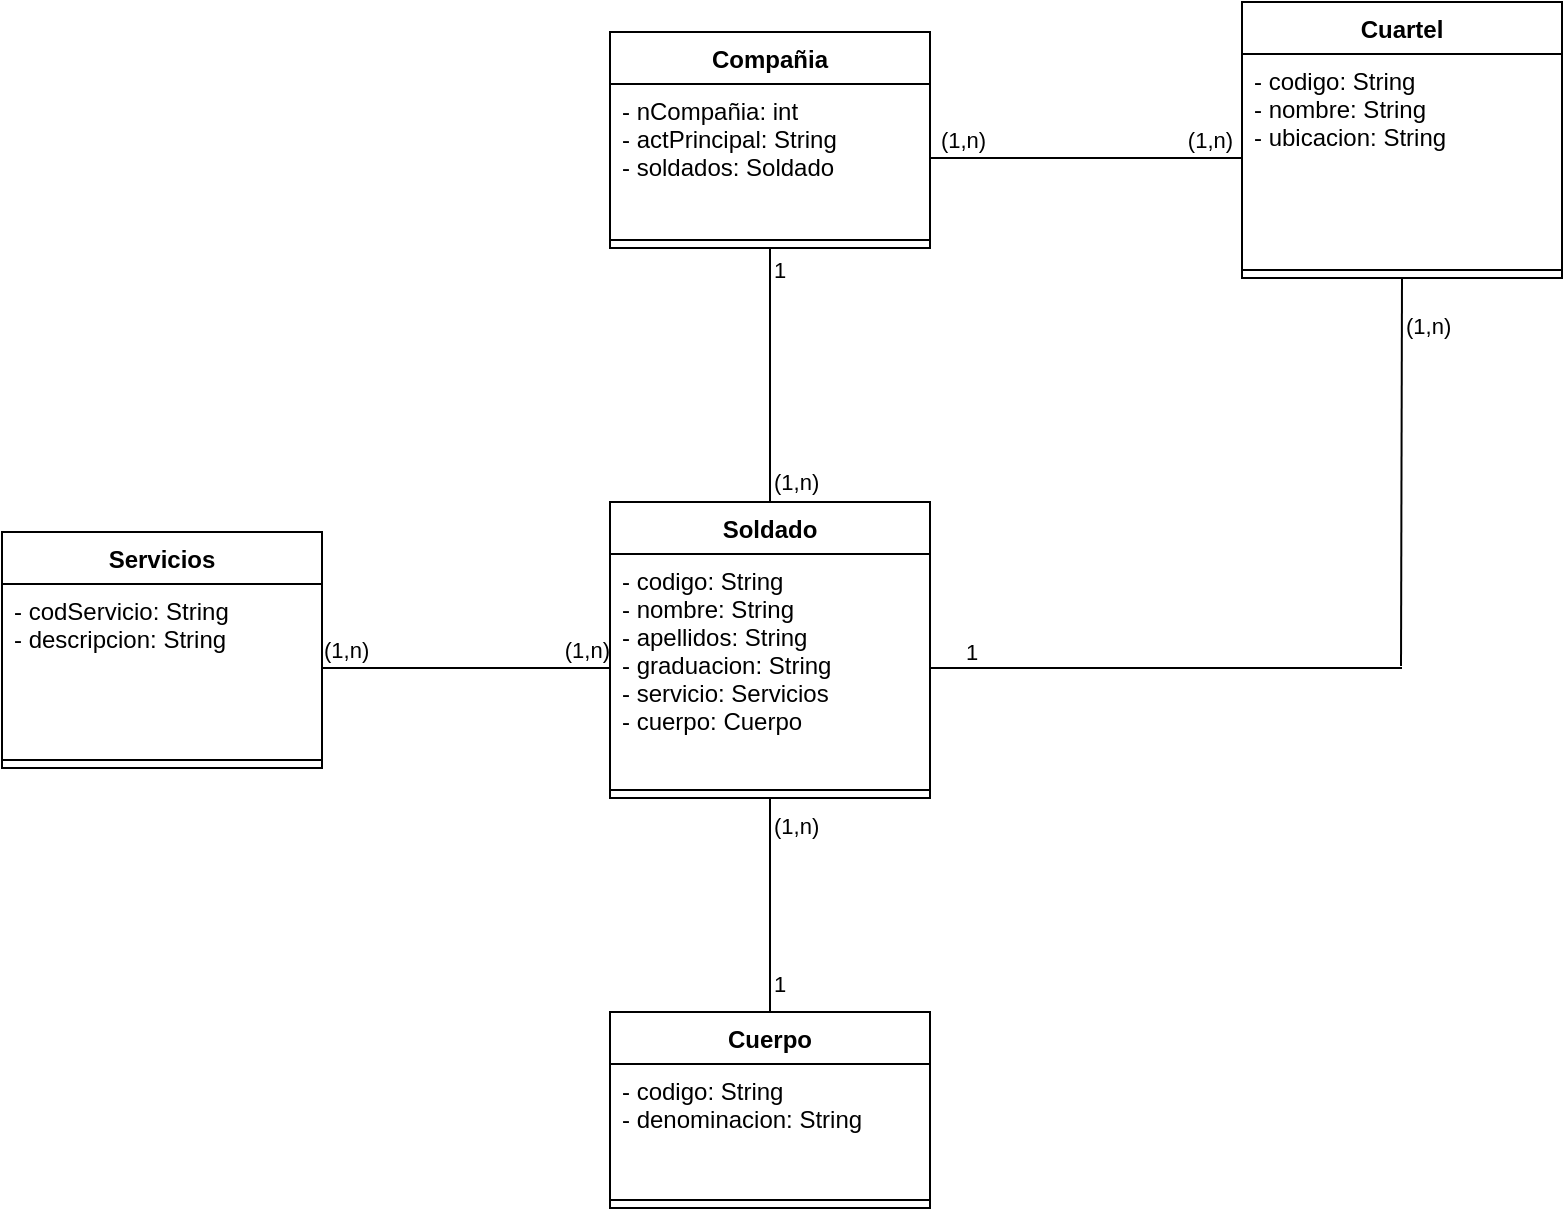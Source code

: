 <mxfile version="16.4.7" type="github">
  <diagram id="gCSxV0KMiEMK3KVp9jOh" name="Page-1">
    <mxGraphModel dx="1422" dy="771" grid="1" gridSize="10" guides="1" tooltips="1" connect="1" arrows="1" fold="1" page="1" pageScale="1" pageWidth="827" pageHeight="1169" math="0" shadow="0">
      <root>
        <mxCell id="0" />
        <mxCell id="1" parent="0" />
        <mxCell id="Zk6hr4jrdhY10H1WWIXN-1" value="Soldado" style="swimlane;fontStyle=1;align=center;verticalAlign=top;childLayout=stackLayout;horizontal=1;startSize=26;horizontalStack=0;resizeParent=1;resizeParentMax=0;resizeLast=0;collapsible=1;marginBottom=0;" vertex="1" parent="1">
          <mxGeometry x="334" y="475" width="160" height="148" as="geometry" />
        </mxCell>
        <mxCell id="Zk6hr4jrdhY10H1WWIXN-2" value="- codigo: String&#xa;- nombre: String&#xa;- apellidos: String&#xa;- graduacion: String&#xa;- servicio: Servicios&#xa;- cuerpo: Cuerpo&#xa;&#xa;&#xa;" style="text;strokeColor=none;fillColor=none;align=left;verticalAlign=top;spacingLeft=4;spacingRight=4;overflow=hidden;rotatable=0;points=[[0,0.5],[1,0.5]];portConstraint=eastwest;" vertex="1" parent="Zk6hr4jrdhY10H1WWIXN-1">
          <mxGeometry y="26" width="160" height="114" as="geometry" />
        </mxCell>
        <mxCell id="Zk6hr4jrdhY10H1WWIXN-3" value="" style="line;strokeWidth=1;fillColor=none;align=left;verticalAlign=middle;spacingTop=-1;spacingLeft=3;spacingRight=3;rotatable=0;labelPosition=right;points=[];portConstraint=eastwest;" vertex="1" parent="Zk6hr4jrdhY10H1WWIXN-1">
          <mxGeometry y="140" width="160" height="8" as="geometry" />
        </mxCell>
        <mxCell id="Zk6hr4jrdhY10H1WWIXN-5" value="Cuartel" style="swimlane;fontStyle=1;align=center;verticalAlign=top;childLayout=stackLayout;horizontal=1;startSize=26;horizontalStack=0;resizeParent=1;resizeParentMax=0;resizeLast=0;collapsible=1;marginBottom=0;" vertex="1" parent="1">
          <mxGeometry x="650" y="225" width="160" height="138" as="geometry" />
        </mxCell>
        <mxCell id="Zk6hr4jrdhY10H1WWIXN-6" value="- codigo: String&#xa;- nombre: String&#xa;- ubicacion: String&#xa;" style="text;strokeColor=none;fillColor=none;align=left;verticalAlign=top;spacingLeft=4;spacingRight=4;overflow=hidden;rotatable=0;points=[[0,0.5],[1,0.5]];portConstraint=eastwest;" vertex="1" parent="Zk6hr4jrdhY10H1WWIXN-5">
          <mxGeometry y="26" width="160" height="104" as="geometry" />
        </mxCell>
        <mxCell id="Zk6hr4jrdhY10H1WWIXN-7" value="" style="line;strokeWidth=1;fillColor=none;align=left;verticalAlign=middle;spacingTop=-1;spacingLeft=3;spacingRight=3;rotatable=0;labelPosition=right;points=[];portConstraint=eastwest;" vertex="1" parent="Zk6hr4jrdhY10H1WWIXN-5">
          <mxGeometry y="130" width="160" height="8" as="geometry" />
        </mxCell>
        <mxCell id="Zk6hr4jrdhY10H1WWIXN-9" value="Cuerpo" style="swimlane;fontStyle=1;align=center;verticalAlign=top;childLayout=stackLayout;horizontal=1;startSize=26;horizontalStack=0;resizeParent=1;resizeParentMax=0;resizeLast=0;collapsible=1;marginBottom=0;" vertex="1" parent="1">
          <mxGeometry x="334" y="730" width="160" height="98" as="geometry" />
        </mxCell>
        <mxCell id="Zk6hr4jrdhY10H1WWIXN-10" value="- codigo: String&#xa;- denominacion: String&#xa;&#xa;&#xa;" style="text;strokeColor=none;fillColor=none;align=left;verticalAlign=top;spacingLeft=4;spacingRight=4;overflow=hidden;rotatable=0;points=[[0,0.5],[1,0.5]];portConstraint=eastwest;" vertex="1" parent="Zk6hr4jrdhY10H1WWIXN-9">
          <mxGeometry y="26" width="160" height="64" as="geometry" />
        </mxCell>
        <mxCell id="Zk6hr4jrdhY10H1WWIXN-11" value="" style="line;strokeWidth=1;fillColor=none;align=left;verticalAlign=middle;spacingTop=-1;spacingLeft=3;spacingRight=3;rotatable=0;labelPosition=right;points=[];portConstraint=eastwest;" vertex="1" parent="Zk6hr4jrdhY10H1WWIXN-9">
          <mxGeometry y="90" width="160" height="8" as="geometry" />
        </mxCell>
        <mxCell id="Zk6hr4jrdhY10H1WWIXN-13" value="Compañia" style="swimlane;fontStyle=1;align=center;verticalAlign=top;childLayout=stackLayout;horizontal=1;startSize=26;horizontalStack=0;resizeParent=1;resizeParentMax=0;resizeLast=0;collapsible=1;marginBottom=0;" vertex="1" parent="1">
          <mxGeometry x="334" y="240" width="160" height="108" as="geometry" />
        </mxCell>
        <mxCell id="Zk6hr4jrdhY10H1WWIXN-14" value="- nCompañia: int&#xa;- actPrincipal: String&#xa;- soldados: Soldado &#xa;" style="text;strokeColor=none;fillColor=none;align=left;verticalAlign=top;spacingLeft=4;spacingRight=4;overflow=hidden;rotatable=0;points=[[0,0.5],[1,0.5]];portConstraint=eastwest;" vertex="1" parent="Zk6hr4jrdhY10H1WWIXN-13">
          <mxGeometry y="26" width="160" height="74" as="geometry" />
        </mxCell>
        <mxCell id="Zk6hr4jrdhY10H1WWIXN-15" value="" style="line;strokeWidth=1;fillColor=none;align=left;verticalAlign=middle;spacingTop=-1;spacingLeft=3;spacingRight=3;rotatable=0;labelPosition=right;points=[];portConstraint=eastwest;" vertex="1" parent="Zk6hr4jrdhY10H1WWIXN-13">
          <mxGeometry y="100" width="160" height="8" as="geometry" />
        </mxCell>
        <mxCell id="Zk6hr4jrdhY10H1WWIXN-17" value="Servicios" style="swimlane;fontStyle=1;align=center;verticalAlign=top;childLayout=stackLayout;horizontal=1;startSize=26;horizontalStack=0;resizeParent=1;resizeParentMax=0;resizeLast=0;collapsible=1;marginBottom=0;" vertex="1" parent="1">
          <mxGeometry x="30" y="490" width="160" height="118" as="geometry" />
        </mxCell>
        <mxCell id="Zk6hr4jrdhY10H1WWIXN-18" value="- codServicio: String&#xa;- descripcion: String&#xa;" style="text;strokeColor=none;fillColor=none;align=left;verticalAlign=top;spacingLeft=4;spacingRight=4;overflow=hidden;rotatable=0;points=[[0,0.5],[1,0.5]];portConstraint=eastwest;" vertex="1" parent="Zk6hr4jrdhY10H1WWIXN-17">
          <mxGeometry y="26" width="160" height="84" as="geometry" />
        </mxCell>
        <mxCell id="Zk6hr4jrdhY10H1WWIXN-19" value="" style="line;strokeWidth=1;fillColor=none;align=left;verticalAlign=middle;spacingTop=-1;spacingLeft=3;spacingRight=3;rotatable=0;labelPosition=right;points=[];portConstraint=eastwest;" vertex="1" parent="Zk6hr4jrdhY10H1WWIXN-17">
          <mxGeometry y="110" width="160" height="8" as="geometry" />
        </mxCell>
        <mxCell id="Zk6hr4jrdhY10H1WWIXN-21" value="&lt;div&gt;1&lt;br&gt;&lt;/div&gt;&lt;div&gt;&lt;br&gt;&lt;/div&gt;&lt;div&gt;&lt;br&gt;&lt;/div&gt;&lt;div&gt;&lt;br&gt;&lt;/div&gt;&lt;div&gt;&lt;br&gt;&lt;/div&gt;&lt;div&gt;&lt;br&gt;&lt;/div&gt;&lt;div&gt;&lt;br&gt;&lt;/div&gt;&lt;div&gt;&lt;br&gt;&lt;/div&gt;&lt;div&gt;(1,n)&lt;/div&gt;" style="endArrow=none;html=1;rounded=0;entryX=0.5;entryY=1;entryDx=0;entryDy=0;exitX=0.5;exitY=0;exitDx=0;exitDy=0;labelBackgroundColor=none;labelPosition=right;verticalLabelPosition=middle;align=left;verticalAlign=middle;" edge="1" parent="1" source="Zk6hr4jrdhY10H1WWIXN-1" target="Zk6hr4jrdhY10H1WWIXN-13">
          <mxGeometry width="50" height="50" relative="1" as="geometry">
            <mxPoint x="420" y="480" as="sourcePoint" />
            <mxPoint x="470" y="430" as="targetPoint" />
          </mxGeometry>
        </mxCell>
        <mxCell id="Zk6hr4jrdhY10H1WWIXN-22" value="(1,n)&amp;nbsp;&amp;nbsp;&amp;nbsp;&amp;nbsp;&amp;nbsp;&amp;nbsp;&amp;nbsp;&amp;nbsp;&amp;nbsp;&amp;nbsp;&amp;nbsp;&amp;nbsp;&amp;nbsp;&amp;nbsp;&amp;nbsp;&amp;nbsp;&amp;nbsp;&amp;nbsp;&amp;nbsp;&amp;nbsp;&amp;nbsp;&amp;nbsp;&amp;nbsp;&amp;nbsp;&amp;nbsp;&amp;nbsp;&amp;nbsp;&amp;nbsp;&amp;nbsp;&amp;nbsp;&amp;nbsp;&amp;nbsp; (1,n)" style="endArrow=none;html=1;rounded=0;entryX=0;entryY=0.5;entryDx=0;entryDy=0;exitX=1;exitY=0.5;exitDx=0;exitDy=0;labelBackgroundColor=none;labelPosition=center;verticalLabelPosition=top;align=center;verticalAlign=bottom;" edge="1" parent="1" source="Zk6hr4jrdhY10H1WWIXN-14" target="Zk6hr4jrdhY10H1WWIXN-6">
          <mxGeometry width="50" height="50" relative="1" as="geometry">
            <mxPoint x="424" y="485" as="sourcePoint" />
            <mxPoint x="424" y="358" as="targetPoint" />
          </mxGeometry>
        </mxCell>
        <mxCell id="Zk6hr4jrdhY10H1WWIXN-23" value="(1,n)&amp;nbsp;&amp;nbsp;&amp;nbsp;&amp;nbsp;&amp;nbsp;&amp;nbsp;&amp;nbsp;&amp;nbsp;&amp;nbsp;&amp;nbsp;&amp;nbsp;&amp;nbsp;&amp;nbsp;&amp;nbsp;&amp;nbsp;&amp;nbsp;&amp;nbsp;&amp;nbsp;&amp;nbsp;&amp;nbsp;&amp;nbsp;&amp;nbsp;&amp;nbsp;&amp;nbsp;&amp;nbsp;&amp;nbsp;&amp;nbsp;&amp;nbsp;&amp;nbsp;&amp;nbsp;&amp;nbsp; (1,n)" style="endArrow=none;html=1;rounded=0;entryX=0;entryY=0.5;entryDx=0;entryDy=0;exitX=1;exitY=0.5;exitDx=0;exitDy=0;labelBackgroundColor=none;labelPosition=center;verticalLabelPosition=top;align=center;verticalAlign=bottom;" edge="1" parent="1" source="Zk6hr4jrdhY10H1WWIXN-18" target="Zk6hr4jrdhY10H1WWIXN-2">
          <mxGeometry width="50" height="50" relative="1" as="geometry">
            <mxPoint x="504" y="313" as="sourcePoint" />
            <mxPoint x="660" y="313" as="targetPoint" />
          </mxGeometry>
        </mxCell>
        <mxCell id="Zk6hr4jrdhY10H1WWIXN-24" value="&lt;div&gt;(1,n)&lt;/div&gt;&lt;div&gt;&lt;br&gt;&lt;/div&gt;&lt;div&gt;&lt;br&gt;&lt;/div&gt;&lt;div&gt;&lt;br&gt;&lt;/div&gt;&lt;div&gt;&lt;br&gt;&lt;/div&gt;&lt;div&gt;&lt;br&gt;&lt;/div&gt;&lt;div&gt;1&lt;br&gt;&lt;/div&gt;" style="endArrow=none;html=1;rounded=0;entryX=0.5;entryY=1;entryDx=0;entryDy=0;exitX=0.5;exitY=0;exitDx=0;exitDy=0;labelBackgroundColor=none;labelPosition=right;verticalLabelPosition=middle;align=left;verticalAlign=middle;" edge="1" parent="1" source="Zk6hr4jrdhY10H1WWIXN-9" target="Zk6hr4jrdhY10H1WWIXN-1">
          <mxGeometry width="50" height="50" relative="1" as="geometry">
            <mxPoint x="424" y="485" as="sourcePoint" />
            <mxPoint x="424" y="358" as="targetPoint" />
          </mxGeometry>
        </mxCell>
        <mxCell id="Zk6hr4jrdhY10H1WWIXN-25" value="1 &amp;nbsp; &amp;nbsp; &amp;nbsp; &amp;nbsp; &amp;nbsp; &amp;nbsp; &amp;nbsp; &amp;nbsp; &amp;nbsp; &amp;nbsp; &amp;nbsp; &amp;nbsp; &amp;nbsp;&amp;nbsp;&amp;nbsp;&amp;nbsp;&amp;nbsp;&amp;nbsp;&amp;nbsp;&amp;nbsp;&amp;nbsp;&amp;nbsp;&amp;nbsp;&amp;nbsp;&amp;nbsp; " style="endArrow=none;html=1;rounded=0;exitX=1;exitY=0.5;exitDx=0;exitDy=0;labelBackgroundColor=none;labelPosition=right;verticalLabelPosition=middle;align=left;verticalAlign=middle;" edge="1" parent="1" source="Zk6hr4jrdhY10H1WWIXN-2">
          <mxGeometry x="-0.864" y="8" width="50" height="50" relative="1" as="geometry">
            <mxPoint x="550" y="587" as="sourcePoint" />
            <mxPoint x="730" y="558" as="targetPoint" />
            <mxPoint as="offset" />
          </mxGeometry>
        </mxCell>
        <mxCell id="Zk6hr4jrdhY10H1WWIXN-29" value="&lt;div&gt;(1,n)&lt;br&gt;&lt;/div&gt;&lt;div&gt;&lt;br&gt;&lt;/div&gt;&lt;div&gt;&lt;br&gt;&lt;/div&gt;&lt;div&gt;&lt;br&gt;&lt;/div&gt;&lt;div&gt;&lt;br&gt;&lt;/div&gt;&lt;div&gt;&lt;br&gt;&lt;/div&gt;&lt;div&gt;&lt;br&gt;&lt;/div&gt;&lt;div&gt;&lt;br&gt;&lt;/div&gt;&lt;div&gt;&lt;br&gt;&lt;/div&gt;&lt;div&gt;&lt;br&gt;&lt;/div&gt;&lt;div&gt;&lt;br&gt;&lt;/div&gt;&lt;div&gt;&lt;br&gt;&lt;/div&gt;" style="endArrow=none;html=1;rounded=0;entryX=0.5;entryY=1;entryDx=0;entryDy=0;exitX=0.5;exitY=0;exitDx=0;exitDy=0;labelBackgroundColor=none;labelPosition=right;verticalLabelPosition=middle;align=left;verticalAlign=middle;" edge="1" parent="1" target="Zk6hr4jrdhY10H1WWIXN-5">
          <mxGeometry width="50" height="50" relative="1" as="geometry">
            <mxPoint x="729.5" y="557" as="sourcePoint" />
            <mxPoint x="729.5" y="430" as="targetPoint" />
          </mxGeometry>
        </mxCell>
      </root>
    </mxGraphModel>
  </diagram>
</mxfile>
